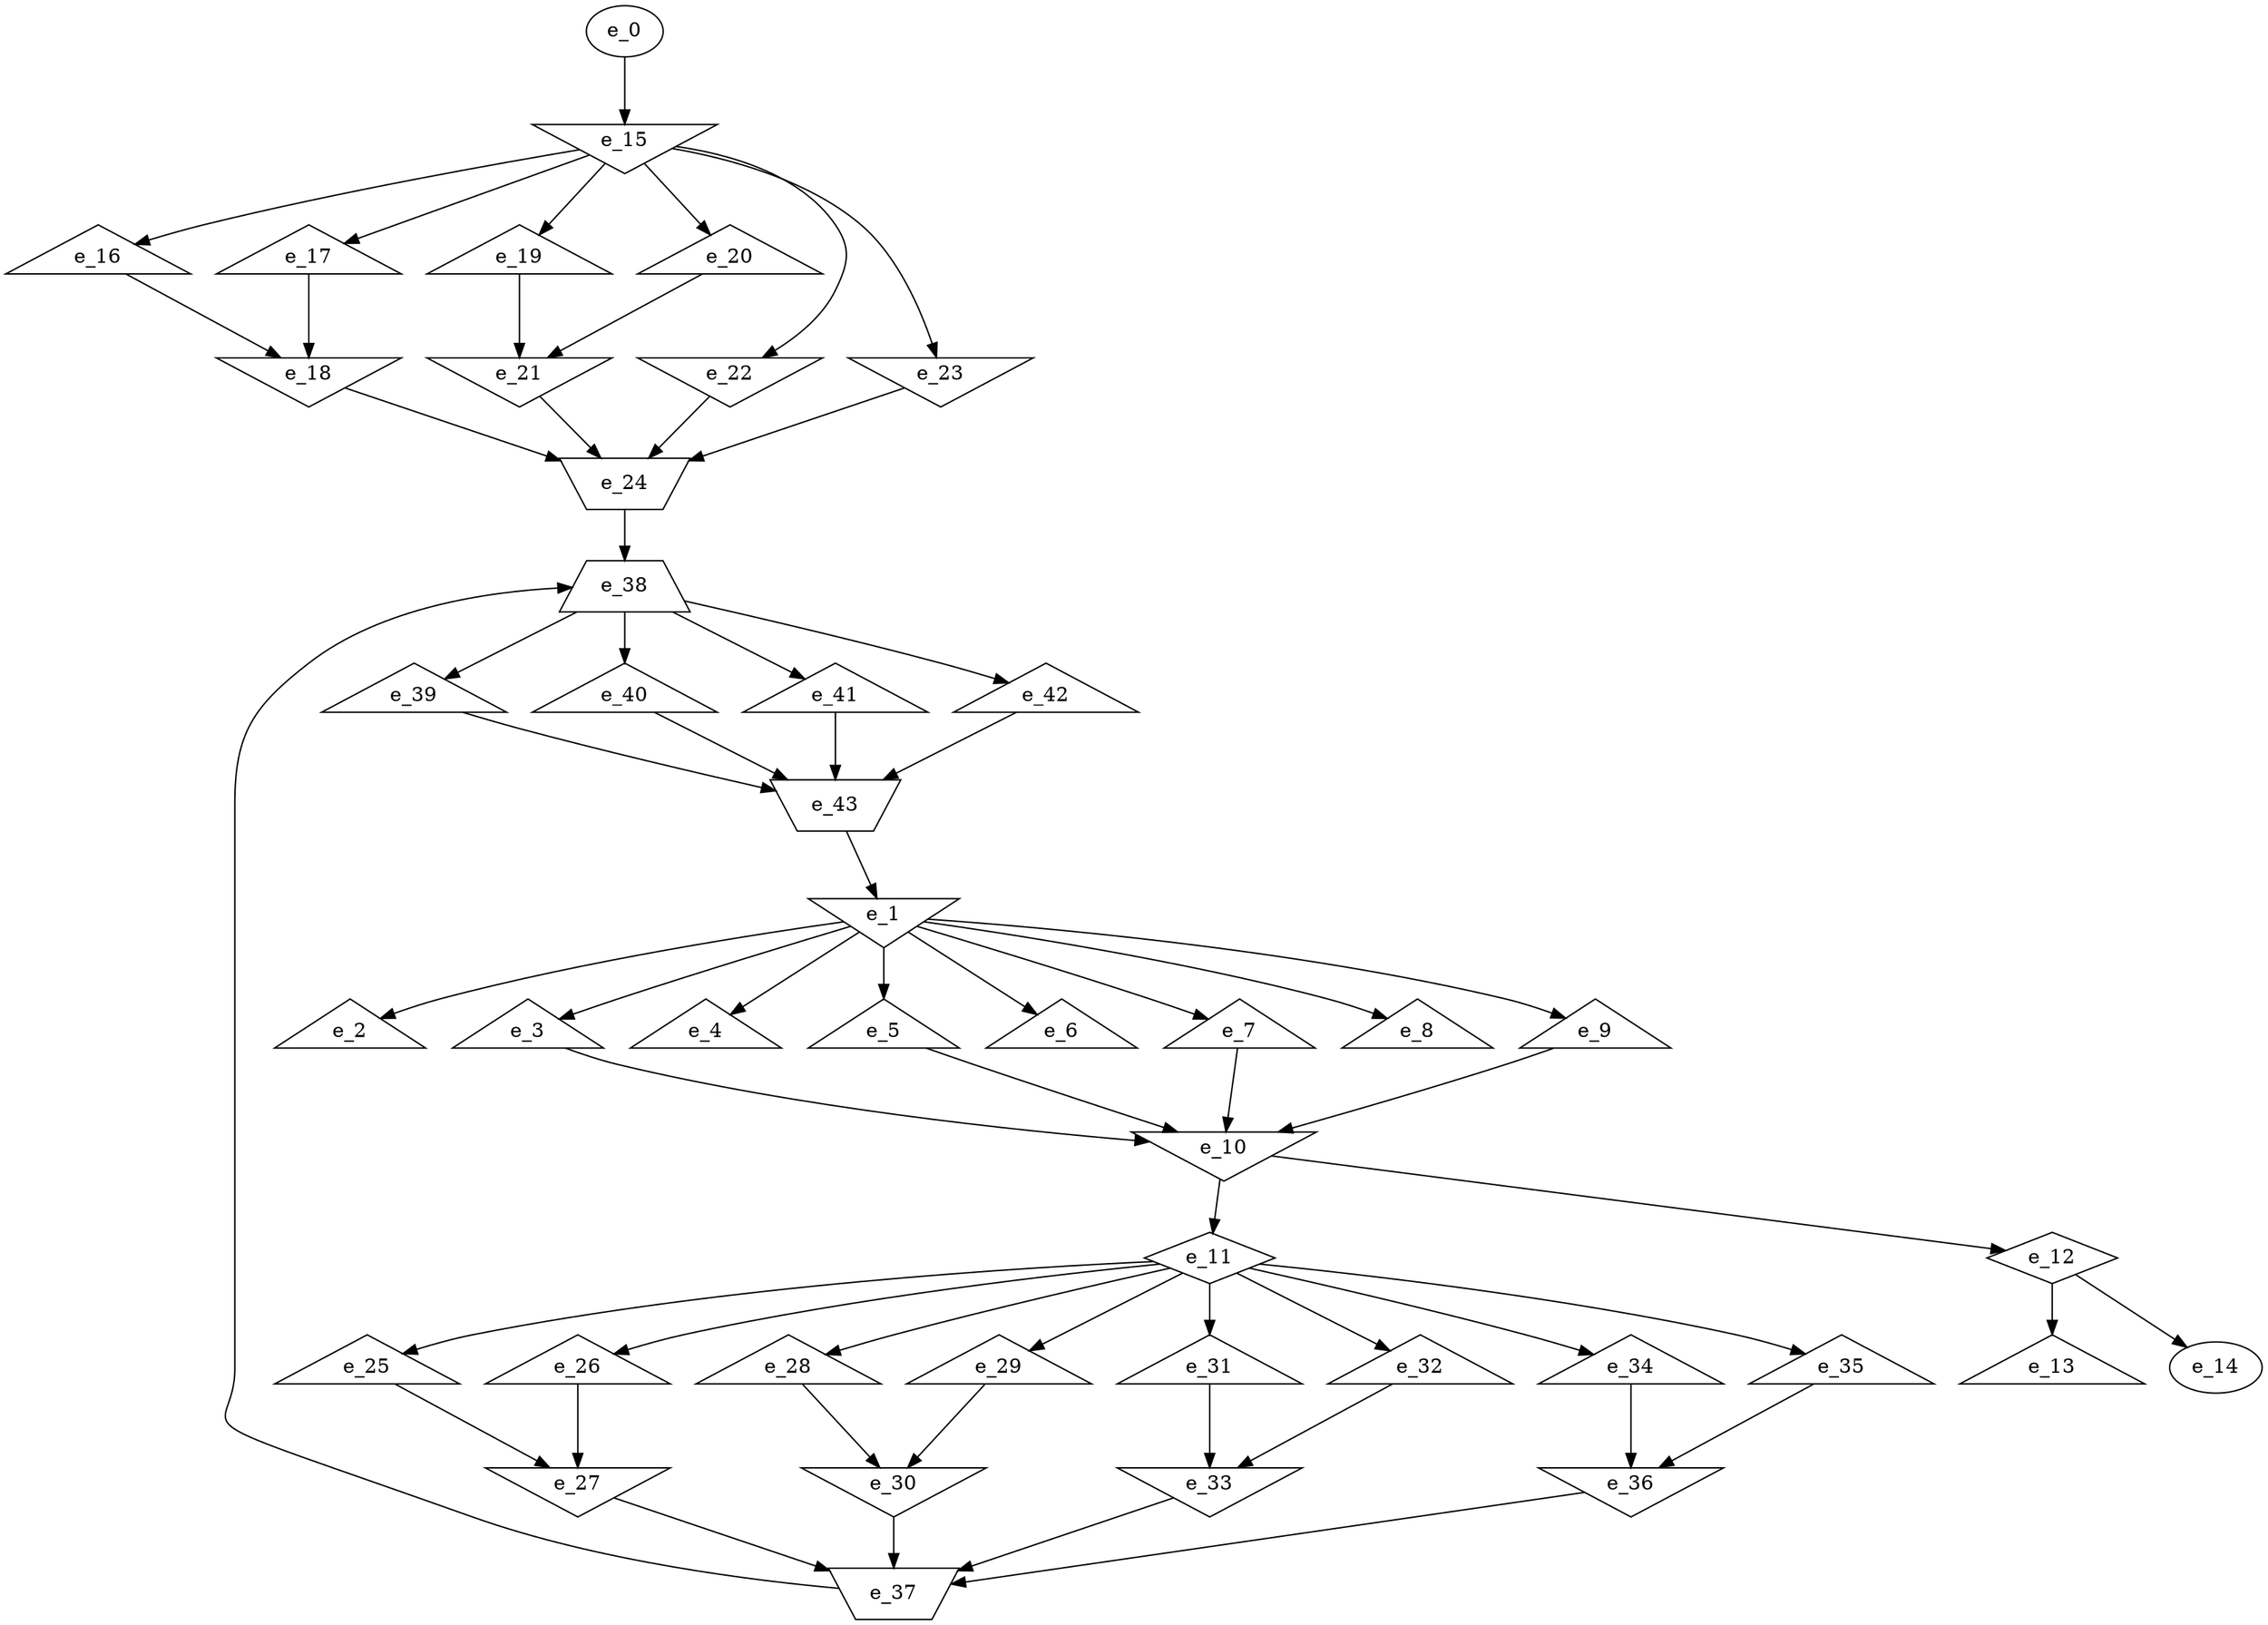 digraph control_path {
  e_0: entry_node : n ;
  e_1 [shape = invtriangle];
  e_2 [shape = triangle];
  e_3 [shape = triangle];
  e_4 [shape = triangle];
  e_5 [shape = triangle];
  e_6 [shape = triangle];
  e_7 [shape = triangle];
  e_8 [shape = triangle];
  e_9 [shape = triangle];
  e_10 [shape = invtriangle];
  e_11 [shape = diamond];
  e_12 [shape = diamond];
  e_13 [shape = triangle];
  e_14: exit_node : s ;
  e_15 [shape = invtriangle];
  e_16 [shape = triangle];
  e_17 [shape = triangle];
  e_18 [shape = invtriangle];
  e_19 [shape = triangle];
  e_20 [shape = triangle];
  e_21 [shape = invtriangle];
  e_22 [shape = invtriangle];
  e_23 [shape = invtriangle];
  e_24 [shape = invtrapezium];
  e_25 [shape = triangle];
  e_26 [shape = triangle];
  e_27 [shape = invtriangle];
  e_28 [shape = triangle];
  e_29 [shape = triangle];
  e_30 [shape = invtriangle];
  e_31 [shape = triangle];
  e_32 [shape = triangle];
  e_33 [shape = invtriangle];
  e_34 [shape = triangle];
  e_35 [shape = triangle];
  e_36 [shape = invtriangle];
  e_37 [shape = invtrapezium];
  e_38 [shape = trapezium];
  e_39 [shape = triangle];
  e_40 [shape = triangle];
  e_41 [shape = triangle];
  e_42 [shape = triangle];
  e_43 [shape = invtrapezium];
  e_43 -> e_1;
  e_1 -> e_2;
  e_1 -> e_3;
  e_1 -> e_4;
  e_1 -> e_5;
  e_1 -> e_6;
  e_1 -> e_7;
  e_1 -> e_8;
  e_1 -> e_9;
  e_9 -> e_10;
  e_3 -> e_10;
  e_5 -> e_10;
  e_7 -> e_10;
  e_10 -> e_11;
  e_10 -> e_12;
  e_12 -> e_13;
  e_12 -> e_14;
  e_0 -> e_15;
  e_15 -> e_16;
  e_15 -> e_17;
  e_17 -> e_18;
  e_16 -> e_18;
  e_15 -> e_19;
  e_15 -> e_20;
  e_20 -> e_21;
  e_19 -> e_21;
  e_15 -> e_22;
  e_15 -> e_23;
  e_21 -> e_24;
  e_18 -> e_24;
  e_22 -> e_24;
  e_23 -> e_24;
  e_11 -> e_25;
  e_11 -> e_26;
  e_25 -> e_27;
  e_26 -> e_27;
  e_11 -> e_28;
  e_11 -> e_29;
  e_28 -> e_30;
  e_29 -> e_30;
  e_11 -> e_31;
  e_11 -> e_32;
  e_31 -> e_33;
  e_32 -> e_33;
  e_11 -> e_34;
  e_11 -> e_35;
  e_34 -> e_36;
  e_35 -> e_36;
  e_30 -> e_37;
  e_33 -> e_37;
  e_36 -> e_37;
  e_27 -> e_37;
  e_37 -> e_38;
  e_24 -> e_38;
  e_38 -> e_39;
  e_38 -> e_40;
  e_38 -> e_41;
  e_38 -> e_42;
  e_39 -> e_43;
  e_40 -> e_43;
  e_41 -> e_43;
  e_42 -> e_43;
}
